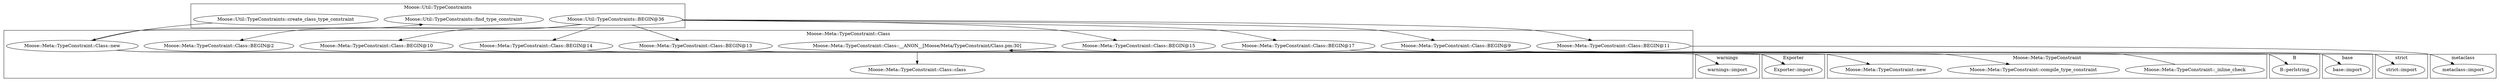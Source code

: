 digraph {
graph [overlap=false]
subgraph cluster_warnings {
	label="warnings";
	"warnings::import";
}
subgraph cluster_Moose_Util_TypeConstraints {
	label="Moose::Util::TypeConstraints";
	"Moose::Util::TypeConstraints::create_class_type_constraint";
	"Moose::Util::TypeConstraints::BEGIN@36";
	"Moose::Util::TypeConstraints::find_type_constraint";
}
subgraph cluster_B {
	label="B";
	"B::perlstring";
}
subgraph cluster_metaclass {
	label="metaclass";
	"metaclass::import";
}
subgraph cluster_Moose_Meta_TypeConstraint_Class {
	label="Moose::Meta::TypeConstraint::Class";
	"Moose::Meta::TypeConstraint::Class::BEGIN@15";
	"Moose::Meta::TypeConstraint::Class::BEGIN@10";
	"Moose::Meta::TypeConstraint::Class::class";
	"Moose::Meta::TypeConstraint::Class::BEGIN@14";
	"Moose::Meta::TypeConstraint::Class::new";
	"Moose::Meta::TypeConstraint::Class::BEGIN@2";
	"Moose::Meta::TypeConstraint::Class::__ANON__[Moose/Meta/TypeConstraint/Class.pm:30]";
	"Moose::Meta::TypeConstraint::Class::BEGIN@17";
	"Moose::Meta::TypeConstraint::Class::BEGIN@9";
	"Moose::Meta::TypeConstraint::Class::BEGIN@13";
	"Moose::Meta::TypeConstraint::Class::BEGIN@11";
}
subgraph cluster_base {
	label="base";
	"base::import";
}
subgraph cluster_strict {
	label="strict";
	"strict::import";
}
subgraph cluster_Exporter {
	label="Exporter";
	"Exporter::import";
}
subgraph cluster_Moose_Meta_TypeConstraint {
	label="Moose::Meta::TypeConstraint";
	"Moose::Meta::TypeConstraint::compile_type_constraint";
	"Moose::Meta::TypeConstraint::_inline_check";
	"Moose::Meta::TypeConstraint::new";
}
"Moose::Meta::TypeConstraint::Class::BEGIN@13" -> "Exporter::import";
"Moose::Meta::TypeConstraint::Class::BEGIN@14" -> "Exporter::import";
"Moose::Util::TypeConstraints::BEGIN@36" -> "Moose::Meta::TypeConstraint::Class::BEGIN@2";
"Moose::Meta::TypeConstraint::Class::new" -> "Moose::Util::TypeConstraints::find_type_constraint";
"Moose::Util::TypeConstraints::BEGIN@36" -> "Moose::Meta::TypeConstraint::Class::BEGIN@11";
"Moose::Meta::TypeConstraint::Class::__ANON__[Moose/Meta/TypeConstraint/Class.pm:30]" -> "B::perlstring";
"Moose::Meta::TypeConstraint::Class::BEGIN@11" -> "metaclass::import";
"Moose::Util::TypeConstraints::BEGIN@36" -> "Moose::Meta::TypeConstraint::Class::BEGIN@14";
"Moose::Meta::TypeConstraint::Class::BEGIN@17" -> "base::import";
"Moose::Meta::TypeConstraint::Class::BEGIN@10" -> "warnings::import";
"Moose::Meta::TypeConstraint::Class::BEGIN@9" -> "strict::import";
"Moose::Meta::TypeConstraint::_inline_check" -> "Moose::Meta::TypeConstraint::Class::__ANON__[Moose/Meta/TypeConstraint/Class.pm:30]";
"Moose::Meta::TypeConstraint::Class::new" -> "Moose::Meta::TypeConstraint::compile_type_constraint";
"Moose::Util::TypeConstraints::BEGIN@36" -> "Moose::Meta::TypeConstraint::Class::BEGIN@15";
"Moose::Util::TypeConstraints::BEGIN@36" -> "Moose::Meta::TypeConstraint::Class::BEGIN@13";
"Moose::Meta::TypeConstraint::Class::new" -> "Moose::Meta::TypeConstraint::new";
"Moose::Meta::TypeConstraint::Class::__ANON__[Moose/Meta/TypeConstraint/Class.pm:30]" -> "Moose::Meta::TypeConstraint::Class::class";
"Moose::Util::TypeConstraints::BEGIN@36" -> "Moose::Meta::TypeConstraint::Class::BEGIN@10";
"Moose::Util::TypeConstraints::BEGIN@36" -> "Moose::Meta::TypeConstraint::Class::BEGIN@17";
"Moose::Util::TypeConstraints::BEGIN@36" -> "Moose::Meta::TypeConstraint::Class::BEGIN@9";
"Moose::Util::TypeConstraints::create_class_type_constraint" -> "Moose::Meta::TypeConstraint::Class::new";
}

